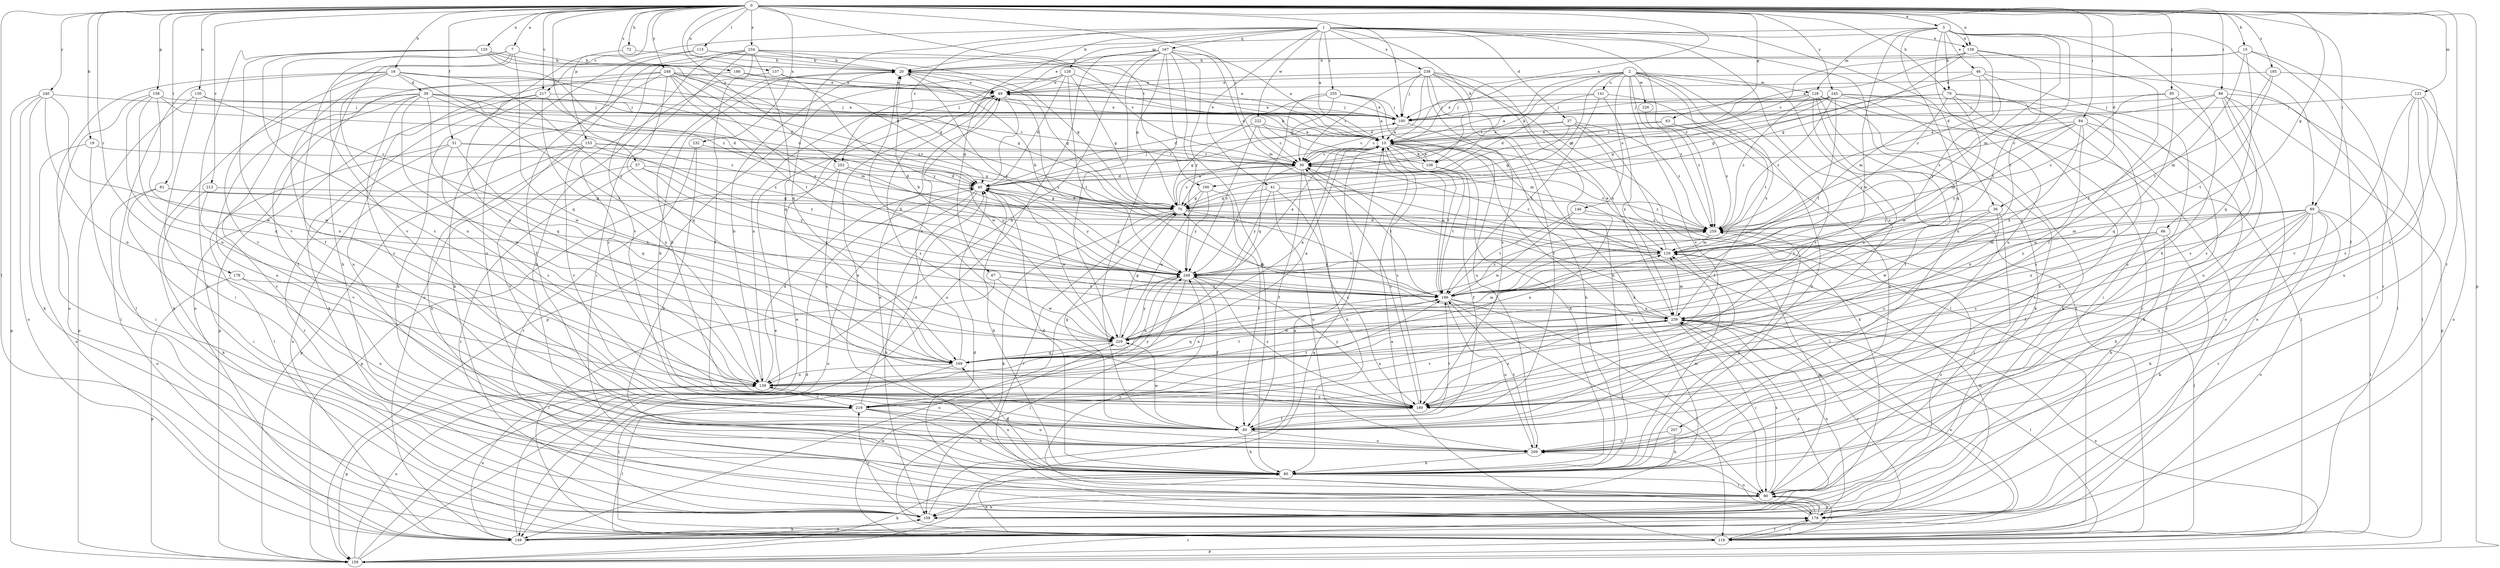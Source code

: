 strict digraph  {
0;
1;
2;
3;
7;
10;
15;
16;
19;
20;
30;
36;
37;
39;
40;
41;
46;
49;
51;
57;
60;
63;
66;
67;
70;
72;
79;
80;
81;
84;
86;
89;
90;
95;
100;
108;
109;
115;
119;
121;
126;
128;
129;
130;
133;
137;
138;
139;
141;
146;
149;
153;
158;
159;
167;
169;
178;
179;
185;
186;
189;
190;
199;
207;
209;
213;
217;
219;
222;
226;
229;
232;
234;
238;
239;
240;
245;
248;
249;
252;
255;
259;
0 -> 3  [label=a];
0 -> 7  [label=a];
0 -> 10  [label=a];
0 -> 15  [label=b];
0 -> 16  [label=b];
0 -> 19  [label=b];
0 -> 30  [label=c];
0 -> 36  [label=d];
0 -> 51  [label=f];
0 -> 57  [label=f];
0 -> 63  [label=g];
0 -> 66  [label=g];
0 -> 72  [label=h];
0 -> 79  [label=h];
0 -> 81  [label=i];
0 -> 84  [label=i];
0 -> 86  [label=i];
0 -> 89  [label=i];
0 -> 95  [label=j];
0 -> 100  [label=j];
0 -> 115  [label=l];
0 -> 119  [label=l];
0 -> 121  [label=m];
0 -> 130  [label=n];
0 -> 133  [label=n];
0 -> 137  [label=n];
0 -> 138  [label=n];
0 -> 153  [label=p];
0 -> 158  [label=p];
0 -> 159  [label=p];
0 -> 178  [label=r];
0 -> 179  [label=r];
0 -> 185  [label=s];
0 -> 186  [label=s];
0 -> 190  [label=t];
0 -> 213  [label=v];
0 -> 217  [label=v];
0 -> 232  [label=x];
0 -> 234  [label=x];
0 -> 240  [label=y];
0 -> 245  [label=y];
0 -> 248  [label=y];
0 -> 252  [label=z];
1 -> 10  [label=a];
1 -> 36  [label=d];
1 -> 37  [label=d];
1 -> 41  [label=e];
1 -> 67  [label=g];
1 -> 108  [label=k];
1 -> 126  [label=m];
1 -> 138  [label=n];
1 -> 167  [label=q];
1 -> 169  [label=q];
1 -> 189  [label=s];
1 -> 207  [label=u];
1 -> 217  [label=v];
1 -> 222  [label=w];
1 -> 238  [label=x];
1 -> 252  [label=z];
1 -> 255  [label=z];
1 -> 259  [label=z];
2 -> 10  [label=a];
2 -> 70  [label=g];
2 -> 108  [label=k];
2 -> 119  [label=l];
2 -> 128  [label=m];
2 -> 141  [label=o];
2 -> 146  [label=o];
2 -> 189  [label=s];
2 -> 190  [label=t];
2 -> 199  [label=t];
2 -> 219  [label=v];
2 -> 226  [label=w];
2 -> 239  [label=x];
2 -> 259  [label=z];
3 -> 20  [label=b];
3 -> 46  [label=e];
3 -> 79  [label=h];
3 -> 80  [label=h];
3 -> 89  [label=i];
3 -> 128  [label=m];
3 -> 129  [label=m];
3 -> 138  [label=n];
3 -> 169  [label=q];
3 -> 199  [label=t];
3 -> 209  [label=u];
3 -> 229  [label=w];
7 -> 20  [label=b];
7 -> 60  [label=f];
7 -> 80  [label=h];
7 -> 169  [label=q];
7 -> 179  [label=r];
7 -> 219  [label=v];
10 -> 30  [label=c];
10 -> 80  [label=h];
10 -> 90  [label=i];
10 -> 108  [label=k];
10 -> 119  [label=l];
10 -> 189  [label=s];
10 -> 199  [label=t];
15 -> 10  [label=a];
15 -> 20  [label=b];
15 -> 60  [label=f];
15 -> 169  [label=q];
15 -> 179  [label=r];
15 -> 199  [label=t];
16 -> 10  [label=a];
16 -> 39  [label=d];
16 -> 40  [label=d];
16 -> 119  [label=l];
16 -> 139  [label=n];
16 -> 149  [label=o];
16 -> 219  [label=v];
16 -> 239  [label=x];
16 -> 249  [label=y];
19 -> 30  [label=c];
19 -> 90  [label=i];
19 -> 149  [label=o];
20 -> 49  [label=e];
20 -> 70  [label=g];
20 -> 249  [label=y];
30 -> 40  [label=d];
30 -> 60  [label=f];
30 -> 80  [label=h];
30 -> 199  [label=t];
30 -> 249  [label=y];
36 -> 90  [label=i];
36 -> 189  [label=s];
36 -> 199  [label=t];
36 -> 229  [label=w];
36 -> 259  [label=z];
37 -> 10  [label=a];
37 -> 30  [label=c];
37 -> 60  [label=f];
37 -> 70  [label=g];
37 -> 109  [label=k];
37 -> 259  [label=z];
39 -> 10  [label=a];
39 -> 30  [label=c];
39 -> 40  [label=d];
39 -> 60  [label=f];
39 -> 100  [label=j];
39 -> 109  [label=k];
39 -> 139  [label=n];
39 -> 169  [label=q];
39 -> 189  [label=s];
39 -> 209  [label=u];
39 -> 259  [label=z];
40 -> 70  [label=g];
40 -> 80  [label=h];
40 -> 100  [label=j];
40 -> 109  [label=k];
40 -> 149  [label=o];
40 -> 229  [label=w];
40 -> 249  [label=y];
41 -> 70  [label=g];
41 -> 189  [label=s];
41 -> 209  [label=u];
41 -> 249  [label=y];
41 -> 259  [label=z];
46 -> 49  [label=e];
46 -> 70  [label=g];
46 -> 119  [label=l];
46 -> 129  [label=m];
46 -> 209  [label=u];
46 -> 249  [label=y];
49 -> 100  [label=j];
49 -> 189  [label=s];
49 -> 229  [label=w];
49 -> 249  [label=y];
51 -> 30  [label=c];
51 -> 119  [label=l];
51 -> 169  [label=q];
51 -> 179  [label=r];
51 -> 189  [label=s];
51 -> 259  [label=z];
57 -> 40  [label=d];
57 -> 179  [label=r];
57 -> 219  [label=v];
57 -> 239  [label=x];
57 -> 249  [label=y];
60 -> 20  [label=b];
60 -> 70  [label=g];
60 -> 80  [label=h];
60 -> 199  [label=t];
60 -> 209  [label=u];
60 -> 229  [label=w];
63 -> 10  [label=a];
63 -> 30  [label=c];
63 -> 209  [label=u];
63 -> 259  [label=z];
66 -> 80  [label=h];
66 -> 109  [label=k];
66 -> 129  [label=m];
66 -> 239  [label=x];
66 -> 249  [label=y];
67 -> 119  [label=l];
67 -> 199  [label=t];
67 -> 229  [label=w];
70 -> 10  [label=a];
70 -> 30  [label=c];
70 -> 40  [label=d];
70 -> 109  [label=k];
70 -> 179  [label=r];
70 -> 199  [label=t];
70 -> 259  [label=z];
72 -> 20  [label=b];
72 -> 139  [label=n];
79 -> 30  [label=c];
79 -> 80  [label=h];
79 -> 90  [label=i];
79 -> 100  [label=j];
79 -> 179  [label=r];
79 -> 229  [label=w];
79 -> 249  [label=y];
80 -> 40  [label=d];
80 -> 90  [label=i];
80 -> 129  [label=m];
80 -> 139  [label=n];
80 -> 169  [label=q];
80 -> 259  [label=z];
81 -> 70  [label=g];
81 -> 90  [label=i];
81 -> 149  [label=o];
81 -> 199  [label=t];
84 -> 10  [label=a];
84 -> 30  [label=c];
84 -> 109  [label=k];
84 -> 129  [label=m];
84 -> 169  [label=q];
84 -> 189  [label=s];
84 -> 239  [label=x];
84 -> 249  [label=y];
86 -> 100  [label=j];
86 -> 119  [label=l];
86 -> 149  [label=o];
86 -> 159  [label=p];
86 -> 189  [label=s];
86 -> 199  [label=t];
86 -> 209  [label=u];
86 -> 259  [label=z];
89 -> 60  [label=f];
89 -> 80  [label=h];
89 -> 109  [label=k];
89 -> 119  [label=l];
89 -> 129  [label=m];
89 -> 149  [label=o];
89 -> 179  [label=r];
89 -> 189  [label=s];
89 -> 209  [label=u];
89 -> 239  [label=x];
89 -> 259  [label=z];
90 -> 49  [label=e];
90 -> 109  [label=k];
90 -> 129  [label=m];
90 -> 179  [label=r];
90 -> 239  [label=x];
95 -> 100  [label=j];
95 -> 169  [label=q];
95 -> 189  [label=s];
95 -> 259  [label=z];
100 -> 10  [label=a];
100 -> 49  [label=e];
100 -> 80  [label=h];
108 -> 10  [label=a];
108 -> 20  [label=b];
108 -> 60  [label=f];
108 -> 199  [label=t];
109 -> 10  [label=a];
109 -> 149  [label=o];
109 -> 219  [label=v];
109 -> 239  [label=x];
109 -> 259  [label=z];
115 -> 10  [label=a];
115 -> 20  [label=b];
115 -> 109  [label=k];
115 -> 209  [label=u];
119 -> 10  [label=a];
119 -> 80  [label=h];
119 -> 90  [label=i];
119 -> 159  [label=p];
119 -> 179  [label=r];
119 -> 229  [label=w];
121 -> 90  [label=i];
121 -> 100  [label=j];
121 -> 149  [label=o];
121 -> 189  [label=s];
121 -> 209  [label=u];
121 -> 219  [label=v];
126 -> 10  [label=a];
126 -> 40  [label=d];
126 -> 49  [label=e];
126 -> 70  [label=g];
126 -> 139  [label=n];
126 -> 159  [label=p];
126 -> 199  [label=t];
128 -> 30  [label=c];
128 -> 60  [label=f];
128 -> 90  [label=i];
128 -> 100  [label=j];
128 -> 109  [label=k];
128 -> 139  [label=n];
128 -> 149  [label=o];
128 -> 259  [label=z];
129 -> 10  [label=a];
129 -> 20  [label=b];
129 -> 30  [label=c];
129 -> 40  [label=d];
129 -> 249  [label=y];
130 -> 90  [label=i];
130 -> 100  [label=j];
130 -> 159  [label=p];
130 -> 229  [label=w];
133 -> 20  [label=b];
133 -> 40  [label=d];
133 -> 70  [label=g];
133 -> 109  [label=k];
133 -> 189  [label=s];
133 -> 219  [label=v];
133 -> 259  [label=z];
137 -> 49  [label=e];
137 -> 189  [label=s];
137 -> 249  [label=y];
138 -> 20  [label=b];
138 -> 30  [label=c];
138 -> 60  [label=f];
138 -> 70  [label=g];
138 -> 199  [label=t];
138 -> 259  [label=z];
139 -> 20  [label=b];
139 -> 40  [label=d];
139 -> 159  [label=p];
139 -> 189  [label=s];
139 -> 199  [label=t];
139 -> 219  [label=v];
141 -> 40  [label=d];
141 -> 80  [label=h];
141 -> 100  [label=j];
141 -> 199  [label=t];
141 -> 239  [label=x];
146 -> 139  [label=n];
146 -> 199  [label=t];
146 -> 229  [label=w];
146 -> 259  [label=z];
149 -> 49  [label=e];
149 -> 109  [label=k];
149 -> 139  [label=n];
153 -> 30  [label=c];
153 -> 70  [label=g];
153 -> 80  [label=h];
153 -> 149  [label=o];
153 -> 159  [label=p];
153 -> 219  [label=v];
153 -> 249  [label=y];
158 -> 40  [label=d];
158 -> 100  [label=j];
158 -> 119  [label=l];
158 -> 139  [label=n];
158 -> 169  [label=q];
158 -> 229  [label=w];
159 -> 10  [label=a];
159 -> 40  [label=d];
159 -> 49  [label=e];
159 -> 80  [label=h];
159 -> 139  [label=n];
159 -> 179  [label=r];
159 -> 239  [label=x];
167 -> 10  [label=a];
167 -> 20  [label=b];
167 -> 49  [label=e];
167 -> 60  [label=f];
167 -> 70  [label=g];
167 -> 80  [label=h];
167 -> 129  [label=m];
167 -> 139  [label=n];
167 -> 149  [label=o];
167 -> 229  [label=w];
167 -> 249  [label=y];
169 -> 10  [label=a];
169 -> 49  [label=e];
169 -> 119  [label=l];
169 -> 139  [label=n];
178 -> 159  [label=p];
178 -> 199  [label=t];
178 -> 209  [label=u];
179 -> 40  [label=d];
179 -> 90  [label=i];
179 -> 119  [label=l];
179 -> 129  [label=m];
179 -> 209  [label=u];
179 -> 239  [label=x];
179 -> 249  [label=y];
185 -> 49  [label=e];
185 -> 129  [label=m];
185 -> 189  [label=s];
185 -> 199  [label=t];
186 -> 10  [label=a];
186 -> 49  [label=e];
186 -> 139  [label=n];
189 -> 20  [label=b];
189 -> 30  [label=c];
189 -> 60  [label=f];
189 -> 249  [label=y];
190 -> 60  [label=f];
190 -> 70  [label=g];
190 -> 229  [label=w];
190 -> 249  [label=y];
199 -> 10  [label=a];
199 -> 20  [label=b];
199 -> 90  [label=i];
199 -> 119  [label=l];
199 -> 139  [label=n];
199 -> 209  [label=u];
199 -> 239  [label=x];
199 -> 259  [label=z];
207 -> 80  [label=h];
207 -> 209  [label=u];
209 -> 49  [label=e];
209 -> 80  [label=h];
209 -> 199  [label=t];
213 -> 70  [label=g];
213 -> 109  [label=k];
213 -> 219  [label=v];
217 -> 80  [label=h];
217 -> 100  [label=j];
217 -> 109  [label=k];
217 -> 129  [label=m];
217 -> 139  [label=n];
217 -> 159  [label=p];
219 -> 40  [label=d];
219 -> 60  [label=f];
219 -> 80  [label=h];
219 -> 119  [label=l];
219 -> 199  [label=t];
219 -> 209  [label=u];
219 -> 239  [label=x];
219 -> 249  [label=y];
222 -> 10  [label=a];
222 -> 30  [label=c];
222 -> 70  [label=g];
222 -> 129  [label=m];
222 -> 249  [label=y];
226 -> 259  [label=z];
229 -> 10  [label=a];
229 -> 20  [label=b];
229 -> 70  [label=g];
229 -> 129  [label=m];
229 -> 169  [label=q];
229 -> 249  [label=y];
232 -> 30  [label=c];
232 -> 80  [label=h];
232 -> 179  [label=r];
234 -> 20  [label=b];
234 -> 30  [label=c];
234 -> 60  [label=f];
234 -> 70  [label=g];
234 -> 80  [label=h];
234 -> 90  [label=i];
234 -> 149  [label=o];
234 -> 169  [label=q];
234 -> 219  [label=v];
238 -> 30  [label=c];
238 -> 40  [label=d];
238 -> 49  [label=e];
238 -> 60  [label=f];
238 -> 80  [label=h];
238 -> 100  [label=j];
238 -> 109  [label=k];
238 -> 119  [label=l];
238 -> 189  [label=s];
238 -> 239  [label=x];
239 -> 30  [label=c];
239 -> 70  [label=g];
239 -> 90  [label=i];
239 -> 119  [label=l];
239 -> 129  [label=m];
239 -> 149  [label=o];
239 -> 169  [label=q];
239 -> 179  [label=r];
239 -> 189  [label=s];
239 -> 219  [label=v];
239 -> 229  [label=w];
240 -> 100  [label=j];
240 -> 109  [label=k];
240 -> 139  [label=n];
240 -> 149  [label=o];
240 -> 159  [label=p];
240 -> 229  [label=w];
245 -> 10  [label=a];
245 -> 40  [label=d];
245 -> 70  [label=g];
245 -> 100  [label=j];
245 -> 109  [label=k];
245 -> 119  [label=l];
245 -> 179  [label=r];
245 -> 199  [label=t];
245 -> 259  [label=z];
248 -> 49  [label=e];
248 -> 60  [label=f];
248 -> 70  [label=g];
248 -> 100  [label=j];
248 -> 149  [label=o];
248 -> 169  [label=q];
248 -> 199  [label=t];
248 -> 209  [label=u];
248 -> 249  [label=y];
248 -> 259  [label=z];
249 -> 10  [label=a];
249 -> 60  [label=f];
249 -> 119  [label=l];
249 -> 139  [label=n];
249 -> 149  [label=o];
249 -> 189  [label=s];
249 -> 199  [label=t];
252 -> 40  [label=d];
252 -> 159  [label=p];
252 -> 189  [label=s];
252 -> 249  [label=y];
255 -> 10  [label=a];
255 -> 30  [label=c];
255 -> 40  [label=d];
255 -> 100  [label=j];
255 -> 169  [label=q];
255 -> 209  [label=u];
259 -> 30  [label=c];
259 -> 119  [label=l];
259 -> 129  [label=m];
}
